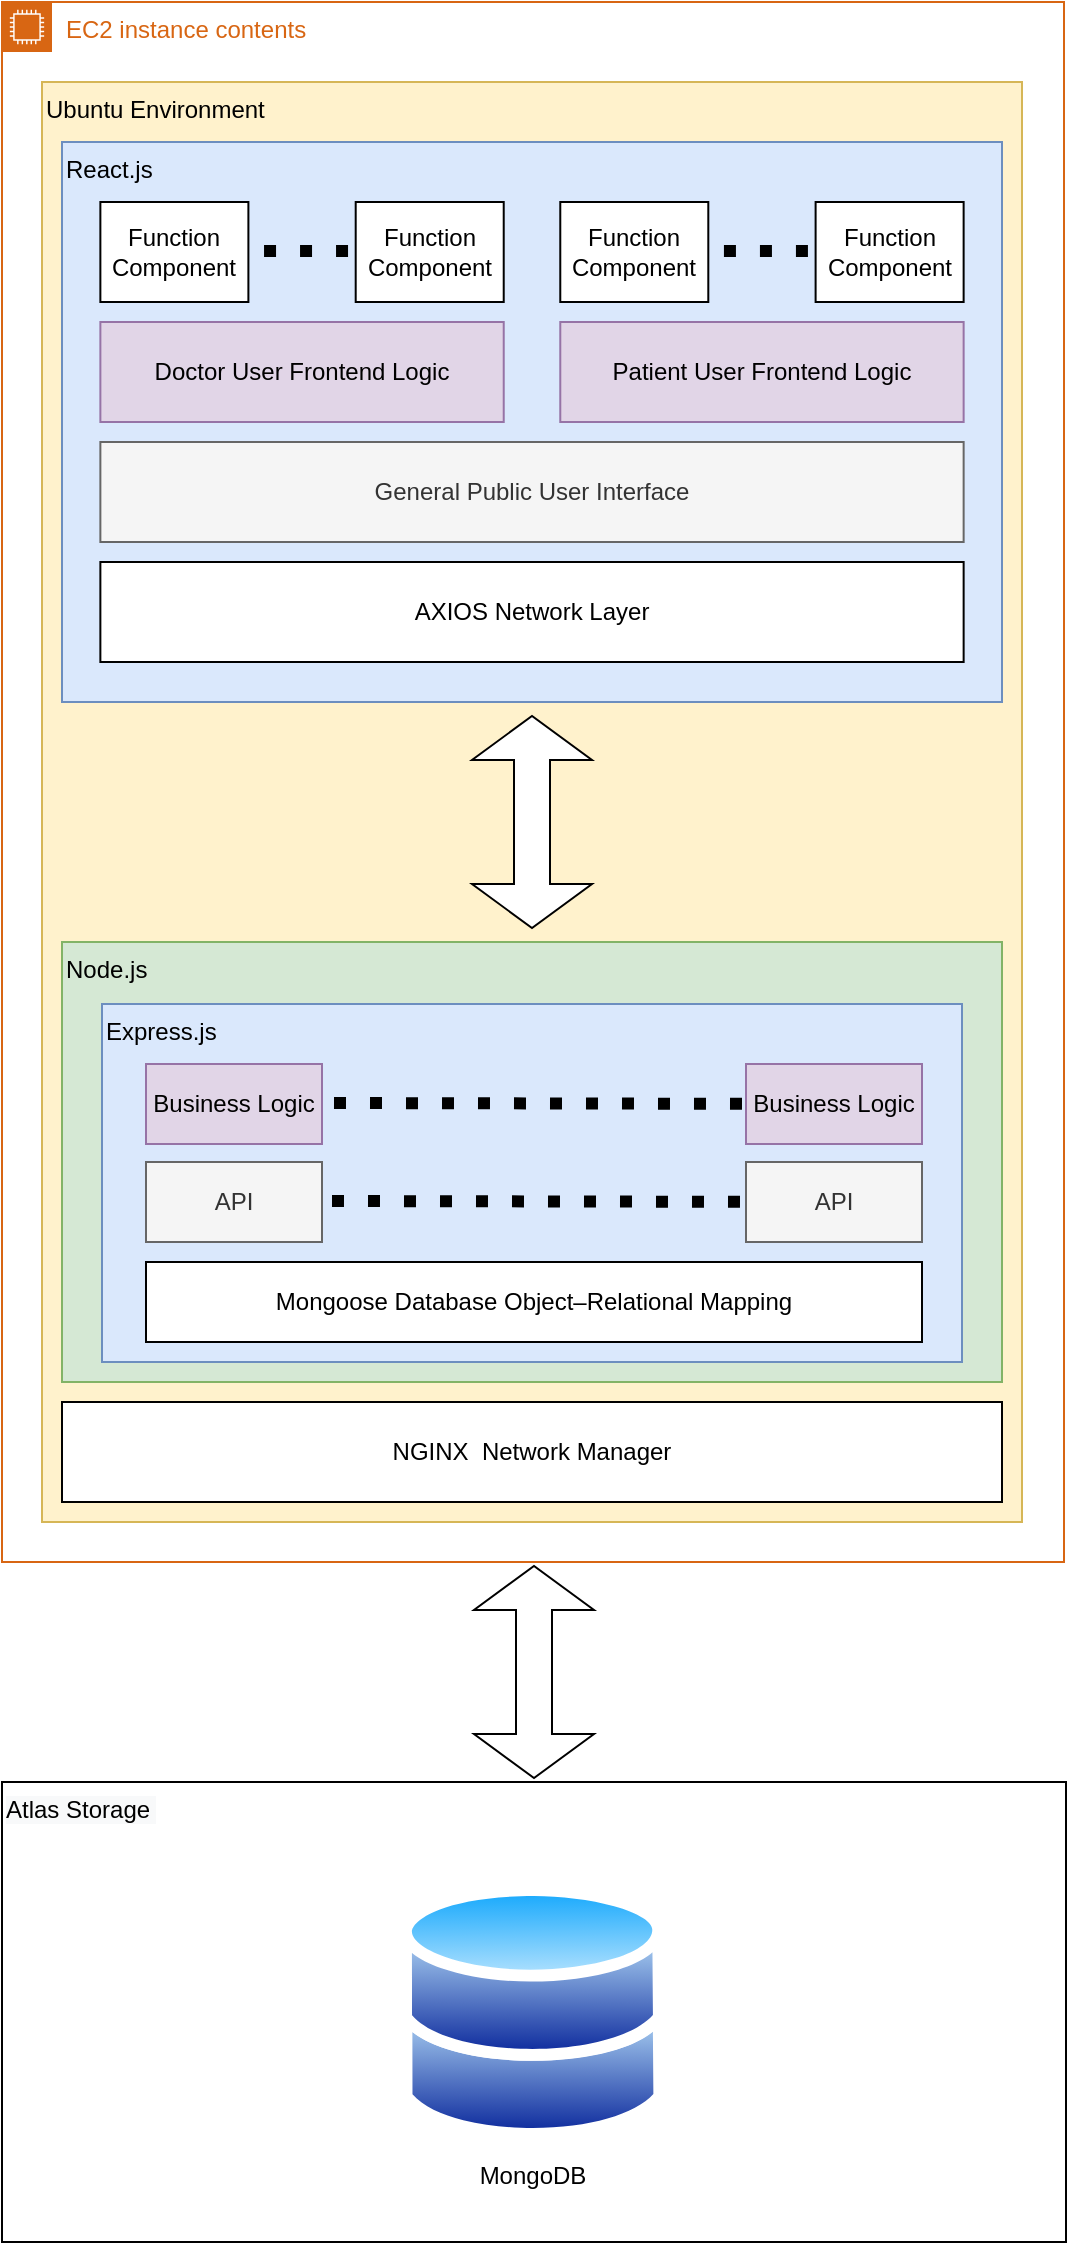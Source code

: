 <mxfile version="13.9.9" type="device"><diagram id="auN6vXXPHTMy87v3EIU4" name="Page-1"><mxGraphModel dx="1177" dy="1631" grid="1" gridSize="10" guides="1" tooltips="1" connect="1" arrows="1" fold="1" page="1" pageScale="1" pageWidth="827" pageHeight="1169" math="0" shadow="0"><root><mxCell id="0"/><mxCell id="1" parent="0"/><mxCell id="2W3qvN3JUUsVvTvhj2BW-12" value="" style="group" parent="1" vertex="1" connectable="0"><mxGeometry x="148" y="400" width="531" height="370" as="geometry"/></mxCell><mxCell id="2W3qvN3JUUsVvTvhj2BW-2" value="EC2 instance contents" style="points=[[0,0],[0.25,0],[0.5,0],[0.75,0],[1,0],[1,0.25],[1,0.5],[1,0.75],[1,1],[0.75,1],[0.5,1],[0.25,1],[0,1],[0,0.75],[0,0.5],[0,0.25]];outlineConnect=0;gradientColor=none;html=1;whiteSpace=wrap;fontSize=12;fontStyle=0;shape=mxgraph.aws4.group;grIcon=mxgraph.aws4.group_ec2_instance_contents;strokeColor=#D86613;verticalAlign=top;align=left;spacingLeft=30;fontColor=#D86613;dashed=0;" parent="2W3qvN3JUUsVvTvhj2BW-12" vertex="1"><mxGeometry y="-410" width="531" height="780" as="geometry"/></mxCell><mxCell id="2W3qvN3JUUsVvTvhj2BW-3" value="" style="rounded=0;whiteSpace=wrap;html=1;fillColor=#fff2cc;strokeColor=#d6b656;" parent="2W3qvN3JUUsVvTvhj2BW-12" vertex="1"><mxGeometry x="20" y="-370" width="490" height="720" as="geometry"/></mxCell><mxCell id="2W3qvN3JUUsVvTvhj2BW-11" value="NGINX&amp;nbsp; Network Manager" style="rounded=0;whiteSpace=wrap;html=1;labelBackgroundColor=none;fillColor=#ffffff;fontColor=#000000;" parent="2W3qvN3JUUsVvTvhj2BW-12" vertex="1"><mxGeometry x="30" y="290" width="470" height="50" as="geometry"/></mxCell><mxCell id="2W3qvN3JUUsVvTvhj2BW-6" value="" style="rounded=0;whiteSpace=wrap;html=1;labelBackgroundColor=none;fillColor=#d5e8d4;strokeColor=#82b366;" parent="2W3qvN3JUUsVvTvhj2BW-12" vertex="1"><mxGeometry x="30" y="60" width="470" height="220" as="geometry"/></mxCell><mxCell id="2W3qvN3JUUsVvTvhj2BW-8" value="&lt;span style=&quot;color: rgb(0, 0, 0); font-family: helvetica; font-size: 12px; font-style: normal; font-weight: 400; letter-spacing: normal; text-align: center; text-indent: 0px; text-transform: none; word-spacing: 0px; display: inline; float: none;&quot;&gt;Node.js&lt;/span&gt;" style="text;whiteSpace=wrap;html=1;fontColor=#000000;labelBackgroundColor=none;" parent="2W3qvN3JUUsVvTvhj2BW-12" vertex="1"><mxGeometry x="30.005" y="60.0" width="74.565" height="34.06" as="geometry"/></mxCell><mxCell id="2W3qvN3JUUsVvTvhj2BW-10" value="" style="rounded=0;whiteSpace=wrap;html=1;labelBackgroundColor=none;fillColor=#dae8fc;strokeColor=#6c8ebf;" parent="2W3qvN3JUUsVvTvhj2BW-12" vertex="1"><mxGeometry x="50" y="91" width="430" height="179" as="geometry"/></mxCell><mxCell id="2W3qvN3JUUsVvTvhj2BW-37" value="&lt;span style=&quot;color: rgb(0, 0, 0); font-family: helvetica; font-size: 12px; font-style: normal; font-weight: 400; letter-spacing: normal; text-align: center; text-indent: 0px; text-transform: none; word-spacing: 0px; display: inline; float: none;&quot;&gt;Express.js&lt;/span&gt;" style="text;whiteSpace=wrap;html=1;fontColor=#000000;labelBackgroundColor=none;" parent="2W3qvN3JUUsVvTvhj2BW-12" vertex="1"><mxGeometry x="50" y="91" width="80" height="30" as="geometry"/></mxCell><mxCell id="2W3qvN3JUUsVvTvhj2BW-38" value="Mongoose Database Object–Relational Mapping" style="rounded=0;whiteSpace=wrap;html=1;labelBackgroundColor=none;fillColor=#ffffff;fontColor=#000000;" parent="2W3qvN3JUUsVvTvhj2BW-12" vertex="1"><mxGeometry x="72" y="220" width="388" height="40" as="geometry"/></mxCell><mxCell id="2W3qvN3JUUsVvTvhj2BW-39" value="API" style="rounded=0;whiteSpace=wrap;html=1;labelBackgroundColor=none;fillColor=#f5f5f5;fontColor=#333333;strokeColor=#666666;" parent="2W3qvN3JUUsVvTvhj2BW-12" vertex="1"><mxGeometry x="72" y="170" width="88" height="40" as="geometry"/></mxCell><mxCell id="2W3qvN3JUUsVvTvhj2BW-40" value="Business Logic" style="rounded=0;whiteSpace=wrap;html=1;labelBackgroundColor=none;fillColor=#e1d5e7;strokeColor=#9673a6;" parent="2W3qvN3JUUsVvTvhj2BW-12" vertex="1"><mxGeometry x="72" y="121" width="88" height="40" as="geometry"/></mxCell><mxCell id="2W3qvN3JUUsVvTvhj2BW-41" value="API" style="rounded=0;whiteSpace=wrap;html=1;labelBackgroundColor=none;fillColor=#f5f5f5;fontColor=#333333;strokeColor=#666666;" parent="2W3qvN3JUUsVvTvhj2BW-12" vertex="1"><mxGeometry x="372" y="170" width="88" height="40" as="geometry"/></mxCell><mxCell id="2W3qvN3JUUsVvTvhj2BW-42" value="Business Logic" style="rounded=0;whiteSpace=wrap;html=1;labelBackgroundColor=none;fillColor=#e1d5e7;strokeColor=#9673a6;" parent="2W3qvN3JUUsVvTvhj2BW-12" vertex="1"><mxGeometry x="372" y="121" width="88" height="40" as="geometry"/></mxCell><mxCell id="2W3qvN3JUUsVvTvhj2BW-43" value="" style="endArrow=none;dashed=1;html=1;dashPattern=1 2;strokeWidth=6;fontColor=#000000;rounded=1;jumpSize=6;endSize=0;startSize=0;" parent="2W3qvN3JUUsVvTvhj2BW-12" edge="1"><mxGeometry width="50" height="50" relative="1" as="geometry"><mxPoint x="166" y="140.5" as="sourcePoint"/><mxPoint x="371" y="140.912" as="targetPoint"/></mxGeometry></mxCell><mxCell id="2W3qvN3JUUsVvTvhj2BW-45" value="" style="endArrow=none;dashed=1;html=1;dashPattern=1 2;strokeWidth=6;fontColor=#000000;rounded=1;jumpSize=6;endSize=0;startSize=0;" parent="2W3qvN3JUUsVvTvhj2BW-12" edge="1"><mxGeometry width="50" height="50" relative="1" as="geometry"><mxPoint x="165" y="189.5" as="sourcePoint"/><mxPoint x="371" y="189.912" as="targetPoint"/></mxGeometry></mxCell><mxCell id="2W3qvN3JUUsVvTvhj2BW-24" value="" style="group;fillColor=#1ba1e2;strokeColor=#006EAF;fontColor=#ffffff;" parent="2W3qvN3JUUsVvTvhj2BW-12" vertex="1" connectable="0"><mxGeometry x="30" y="-340" width="470" height="280" as="geometry"/></mxCell><mxCell id="2W3qvN3JUUsVvTvhj2BW-21" value="" style="rounded=0;whiteSpace=wrap;html=1;labelBackgroundColor=none;fillColor=#dae8fc;strokeColor=#6c8ebf;" parent="2W3qvN3JUUsVvTvhj2BW-24" vertex="1"><mxGeometry width="470" height="280" as="geometry"/></mxCell><mxCell id="2W3qvN3JUUsVvTvhj2BW-22" value="&lt;span style=&quot;color: rgb(0, 0, 0); font-family: helvetica; font-size: 12px; font-style: normal; font-weight: 400; letter-spacing: normal; text-align: center; text-indent: 0px; text-transform: none; word-spacing: 0px; display: inline; float: none;&quot;&gt;React.js&lt;/span&gt;" style="text;whiteSpace=wrap;html=1;fontColor=#000000;labelBackgroundColor=none;" parent="2W3qvN3JUUsVvTvhj2BW-24" vertex="1"><mxGeometry width="61.842" height="30" as="geometry"/></mxCell><mxCell id="2W3qvN3JUUsVvTvhj2BW-25" value="AXIOS Network Layer" style="rounded=0;whiteSpace=wrap;html=1;labelBackgroundColor=none;" parent="2W3qvN3JUUsVvTvhj2BW-24" vertex="1"><mxGeometry x="19.184" y="210" width="431.633" height="50" as="geometry"/></mxCell><mxCell id="2W3qvN3JUUsVvTvhj2BW-26" value="Doctor User Frontend Logic" style="rounded=0;whiteSpace=wrap;html=1;labelBackgroundColor=none;fillColor=#e1d5e7;strokeColor=#9673a6;" parent="2W3qvN3JUUsVvTvhj2BW-24" vertex="1"><mxGeometry x="19.184" y="90" width="201.678" height="50" as="geometry"/></mxCell><mxCell id="2W3qvN3JUUsVvTvhj2BW-27" value="&lt;span&gt;Patient User Frontend Logic&lt;/span&gt;" style="rounded=0;whiteSpace=wrap;html=1;labelBackgroundColor=none;fillColor=#e1d5e7;strokeColor=#9673a6;" parent="2W3qvN3JUUsVvTvhj2BW-24" vertex="1"><mxGeometry x="249.138" y="90" width="201.678" height="50" as="geometry"/></mxCell><mxCell id="2W3qvN3JUUsVvTvhj2BW-28" value="General Public User Interface" style="rounded=0;whiteSpace=wrap;html=1;labelBackgroundColor=none;fillColor=#f5f5f5;fontColor=#333333;strokeColor=#666666;" parent="2W3qvN3JUUsVvTvhj2BW-24" vertex="1"><mxGeometry x="19.184" y="150" width="431.633" height="50" as="geometry"/></mxCell><mxCell id="2W3qvN3JUUsVvTvhj2BW-32" value="" style="group" parent="2W3qvN3JUUsVvTvhj2BW-24" vertex="1" connectable="0"><mxGeometry x="19.184" y="30" width="201.678" height="50" as="geometry"/></mxCell><mxCell id="2W3qvN3JUUsVvTvhj2BW-31" value="" style="endArrow=none;dashed=1;html=1;dashPattern=1 2;strokeWidth=6;fontColor=#000000;rounded=1;jumpSize=6;endSize=0;startSize=0;" parent="2W3qvN3JUUsVvTvhj2BW-32" edge="1"><mxGeometry width="50" height="50" relative="1" as="geometry"><mxPoint x="63.834" y="24.5" as="sourcePoint"/><mxPoint x="137.844" y="24.5" as="targetPoint"/></mxGeometry></mxCell><mxCell id="2W3qvN3JUUsVvTvhj2BW-29" value="Function Component" style="rounded=0;whiteSpace=wrap;html=1;labelBackgroundColor=none;fillColor=#ffffff;fontColor=#000000;" parent="2W3qvN3JUUsVvTvhj2BW-32" vertex="1"><mxGeometry width="74.01" height="50" as="geometry"/></mxCell><mxCell id="2W3qvN3JUUsVvTvhj2BW-30" value="Function Component" style="rounded=0;whiteSpace=wrap;html=1;labelBackgroundColor=none;fillColor=#ffffff;fontColor=#000000;" parent="2W3qvN3JUUsVvTvhj2BW-32" vertex="1"><mxGeometry x="127.668" width="74.01" height="50" as="geometry"/></mxCell><mxCell id="2W3qvN3JUUsVvTvhj2BW-33" value="" style="group" parent="2W3qvN3JUUsVvTvhj2BW-24" vertex="1" connectable="0"><mxGeometry x="249.138" y="30" width="201.678" height="50" as="geometry"/></mxCell><mxCell id="2W3qvN3JUUsVvTvhj2BW-34" value="" style="endArrow=none;dashed=1;html=1;dashPattern=1 2;strokeWidth=6;fontColor=#000000;rounded=1;jumpSize=6;endSize=0;startSize=0;" parent="2W3qvN3JUUsVvTvhj2BW-33" edge="1"><mxGeometry width="50" height="50" relative="1" as="geometry"><mxPoint x="63.834" y="24.5" as="sourcePoint"/><mxPoint x="137.844" y="24.5" as="targetPoint"/></mxGeometry></mxCell><mxCell id="2W3qvN3JUUsVvTvhj2BW-35" value="Function Component" style="rounded=0;whiteSpace=wrap;html=1;labelBackgroundColor=none;fillColor=#ffffff;fontColor=#000000;" parent="2W3qvN3JUUsVvTvhj2BW-33" vertex="1"><mxGeometry width="74.01" height="50" as="geometry"/></mxCell><mxCell id="2W3qvN3JUUsVvTvhj2BW-36" value="Function Component" style="rounded=0;whiteSpace=wrap;html=1;labelBackgroundColor=none;fillColor=#ffffff;fontColor=#000000;" parent="2W3qvN3JUUsVvTvhj2BW-33" vertex="1"><mxGeometry x="127.668" width="74.01" height="50" as="geometry"/></mxCell><mxCell id="2W3qvN3JUUsVvTvhj2BW-18" value="" style="html=1;shadow=0;dashed=0;align=center;verticalAlign=middle;shape=mxgraph.arrows2.twoWayArrow;dy=0.7;dx=22;labelBackgroundColor=none;fillColor=#ffffff;fontColor=#000000;rotation=90;" parent="1" vertex="1"><mxGeometry x="361" y="795" width="106" height="60" as="geometry"/></mxCell><mxCell id="2W3qvN3JUUsVvTvhj2BW-20" value="" style="group" parent="1" vertex="1" connectable="0"><mxGeometry x="148" y="880" width="532" height="230" as="geometry"/></mxCell><mxCell id="2W3qvN3JUUsVvTvhj2BW-13" value="" style="rounded=0;whiteSpace=wrap;html=1;labelBackgroundColor=none;fillColor=#ffffff;fontColor=#000000;" parent="2W3qvN3JUUsVvTvhj2BW-20" vertex="1"><mxGeometry width="532" height="230" as="geometry"/></mxCell><mxCell id="2W3qvN3JUUsVvTvhj2BW-14" value="&lt;span&gt;MongoDB&lt;/span&gt;" style="aspect=fixed;perimeter=ellipsePerimeter;html=1;align=center;shadow=0;dashed=0;spacingTop=3;image;image=img/lib/active_directory/databases.svg;labelBackgroundColor=none;fillColor=#ffffff;fontColor=#000000;" parent="2W3qvN3JUUsVvTvhj2BW-20" vertex="1"><mxGeometry x="199" y="50" width="132.65" height="130" as="geometry"/></mxCell><mxCell id="2W3qvN3JUUsVvTvhj2BW-15" value="&lt;span style=&quot;color: rgb(0 , 0 , 0) ; font-family: &amp;#34;helvetica&amp;#34; ; font-size: 12px ; font-style: normal ; font-weight: 400 ; letter-spacing: normal ; text-align: center ; text-indent: 0px ; text-transform: none ; word-spacing: 0px ; background-color: rgb(248 , 249 , 250) ; display: inline ; float: none&quot;&gt;Atlas Storage&amp;nbsp;&lt;/span&gt;" style="text;whiteSpace=wrap;html=1;fontColor=#000000;" parent="2W3qvN3JUUsVvTvhj2BW-20" vertex="1"><mxGeometry width="102" height="30" as="geometry"/></mxCell><mxCell id="2W3qvN3JUUsVvTvhj2BW-4" value="&lt;span style=&quot;font-family: helvetica; font-size: 12px; font-style: normal; font-weight: 400; letter-spacing: normal; text-align: center; text-indent: 0px; text-transform: none; word-spacing: 0px; display: inline; float: none;&quot;&gt;Ubuntu Environment&lt;/span&gt;" style="text;whiteSpace=wrap;html=1;labelBackgroundColor=none;" parent="1" vertex="1"><mxGeometry x="168" y="29.52" width="153.865" height="43.478" as="geometry"/></mxCell><mxCell id="2W3qvN3JUUsVvTvhj2BW-23" value="" style="html=1;shadow=0;dashed=0;align=center;verticalAlign=middle;shape=mxgraph.arrows2.twoWayArrow;dy=0.7;dx=22;labelBackgroundColor=none;fillColor=#ffffff;fontColor=#000000;rotation=90;" parent="1" vertex="1"><mxGeometry x="360" y="370" width="106" height="60" as="geometry"/></mxCell></root></mxGraphModel></diagram></mxfile>